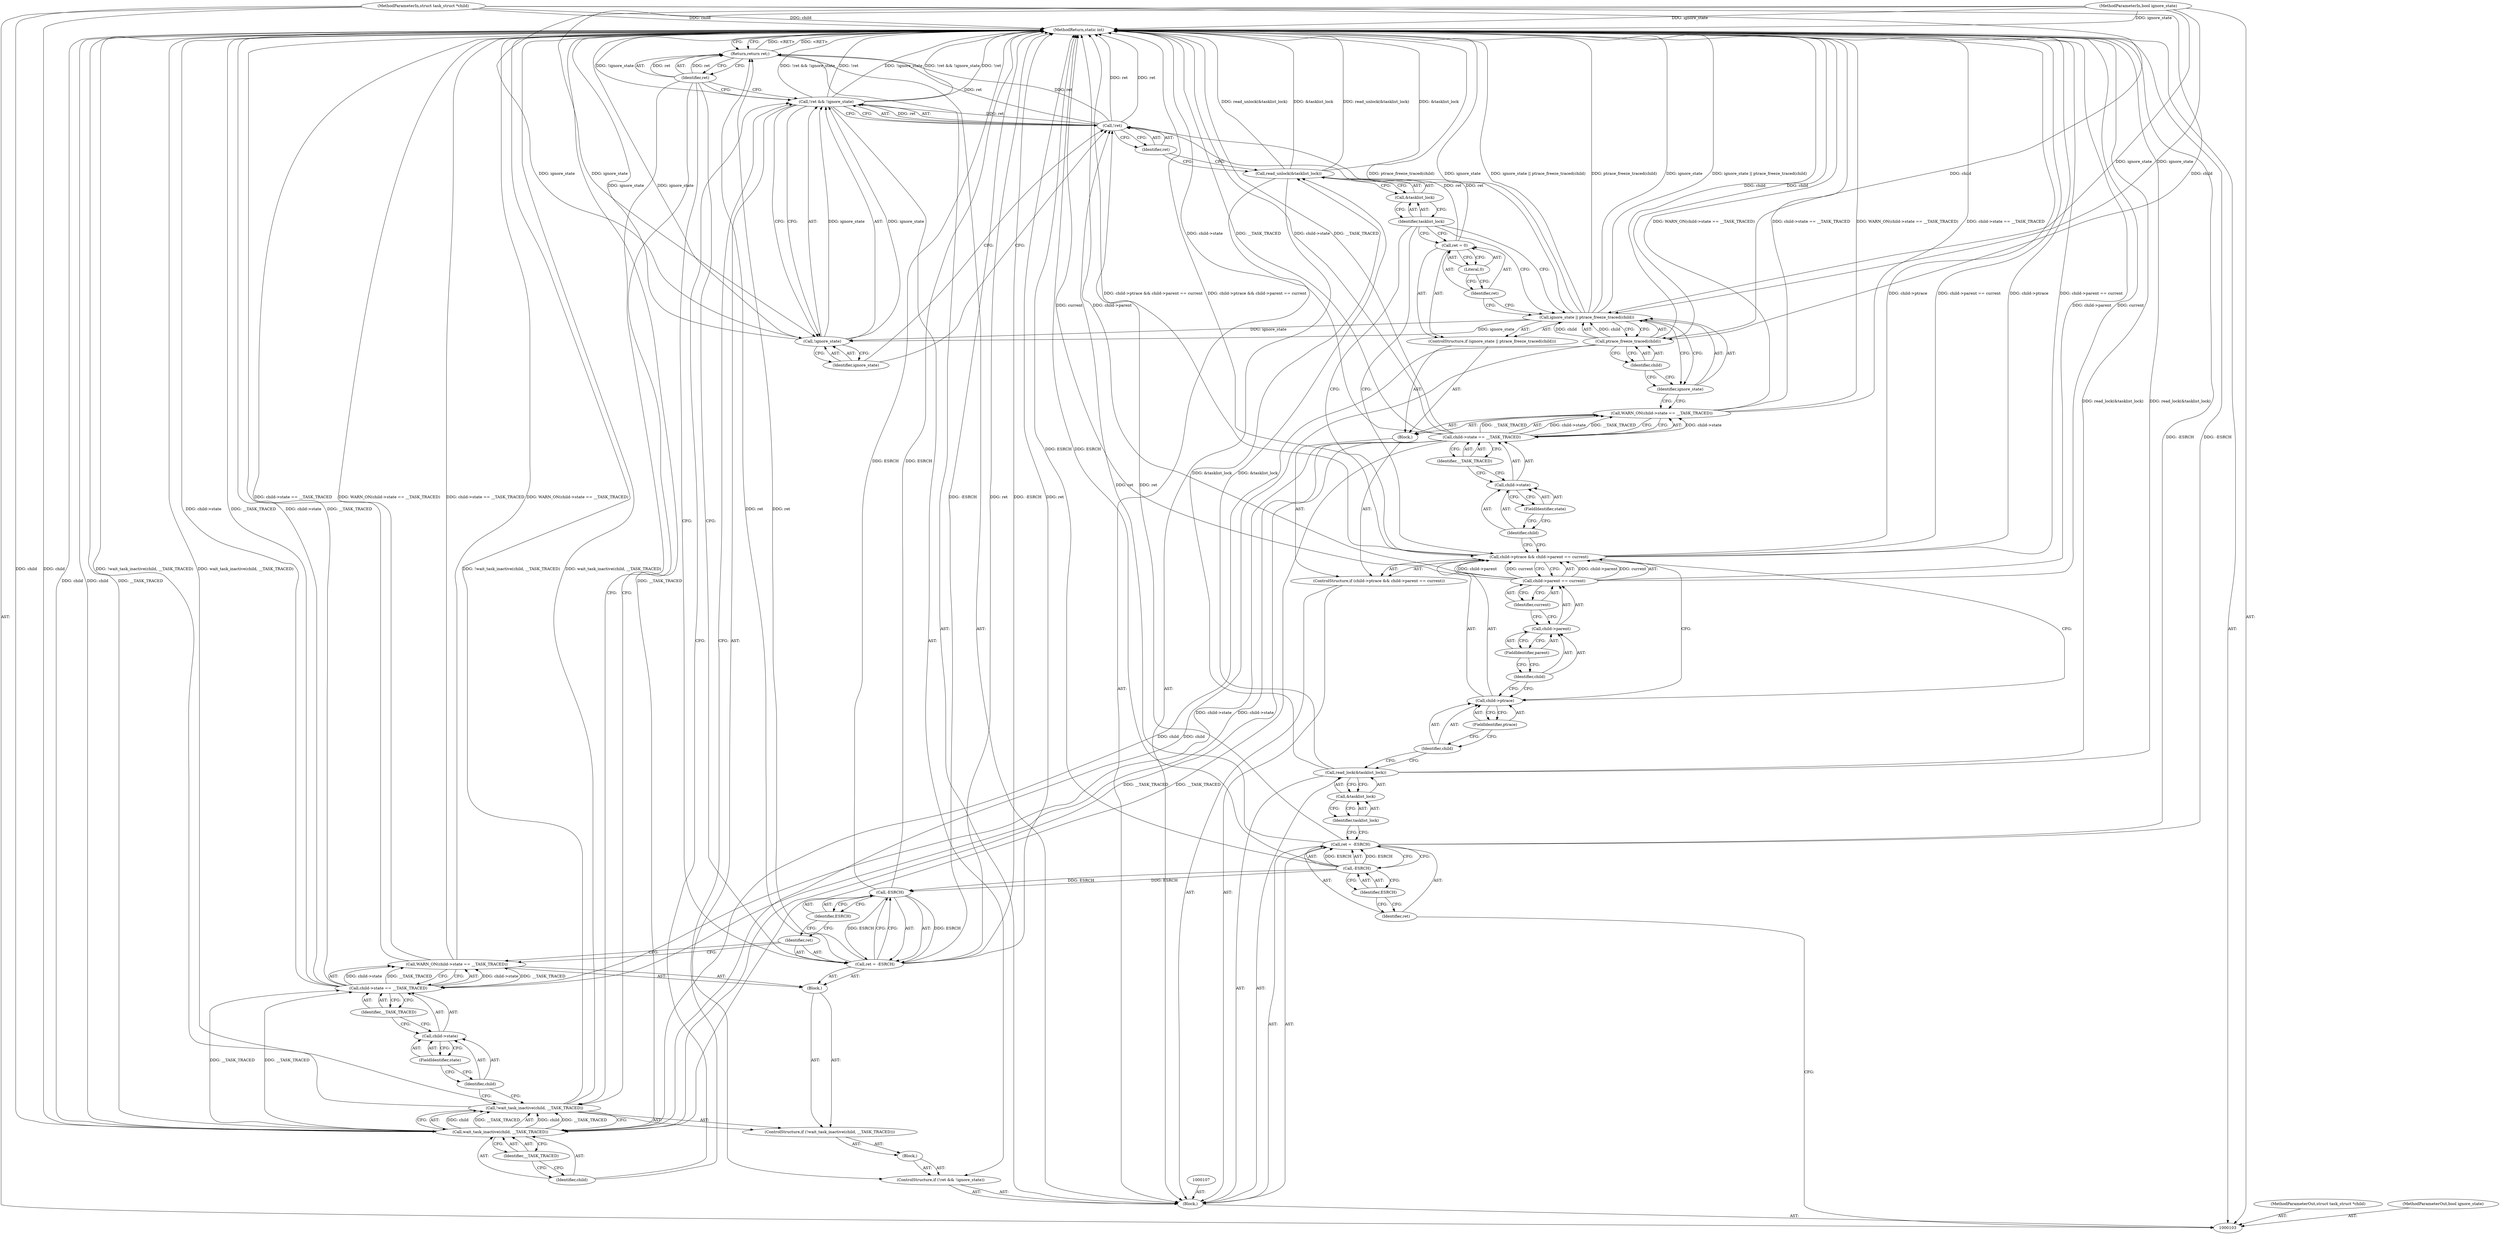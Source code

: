 digraph "0_linux_9899d11f654474d2d54ea52ceaa2a1f4db3abd68_2" {
"1000168" [label="(MethodReturn,static int)"];
"1000104" [label="(MethodParameterIn,struct task_struct *child)"];
"1000234" [label="(MethodParameterOut,struct task_struct *child)"];
"1000105" [label="(MethodParameterIn,bool ignore_state)"];
"1000235" [label="(MethodParameterOut,bool ignore_state)"];
"1000113" [label="(Call,&tasklist_lock)"];
"1000114" [label="(Identifier,tasklist_lock)"];
"1000112" [label="(Call,read_lock(&tasklist_lock))"];
"1000115" [label="(ControlStructure,if (child->ptrace && child->parent == current))"];
"1000119" [label="(FieldIdentifier,ptrace)"];
"1000120" [label="(Call,child->parent == current)"];
"1000121" [label="(Call,child->parent)"];
"1000122" [label="(Identifier,child)"];
"1000123" [label="(FieldIdentifier,parent)"];
"1000124" [label="(Identifier,current)"];
"1000125" [label="(Block,)"];
"1000116" [label="(Call,child->ptrace && child->parent == current)"];
"1000117" [label="(Call,child->ptrace)"];
"1000118" [label="(Identifier,child)"];
"1000127" [label="(Call,child->state == __TASK_TRACED)"];
"1000128" [label="(Call,child->state)"];
"1000129" [label="(Identifier,child)"];
"1000130" [label="(FieldIdentifier,state)"];
"1000126" [label="(Call,WARN_ON(child->state == __TASK_TRACED))"];
"1000131" [label="(Identifier,__TASK_TRACED)"];
"1000132" [label="(ControlStructure,if (ignore_state || ptrace_freeze_traced(child)))"];
"1000135" [label="(Call,ptrace_freeze_traced(child))"];
"1000136" [label="(Identifier,child)"];
"1000133" [label="(Call,ignore_state || ptrace_freeze_traced(child))"];
"1000134" [label="(Identifier,ignore_state)"];
"1000106" [label="(Block,)"];
"1000139" [label="(Literal,0)"];
"1000137" [label="(Call,ret = 0)"];
"1000138" [label="(Identifier,ret)"];
"1000141" [label="(Call,&tasklist_lock)"];
"1000142" [label="(Identifier,tasklist_lock)"];
"1000140" [label="(Call,read_unlock(&tasklist_lock))"];
"1000143" [label="(ControlStructure,if (!ret && !ignore_state))"];
"1000147" [label="(Call,!ignore_state)"];
"1000148" [label="(Identifier,ignore_state)"];
"1000149" [label="(Block,)"];
"1000144" [label="(Call,!ret && !ignore_state)"];
"1000145" [label="(Call,!ret)"];
"1000146" [label="(Identifier,ret)"];
"1000150" [label="(ControlStructure,if (!wait_task_inactive(child, __TASK_TRACED)))"];
"1000153" [label="(Identifier,child)"];
"1000154" [label="(Identifier,__TASK_TRACED)"];
"1000155" [label="(Block,)"];
"1000151" [label="(Call,!wait_task_inactive(child, __TASK_TRACED))"];
"1000152" [label="(Call,wait_task_inactive(child, __TASK_TRACED))"];
"1000110" [label="(Call,-ESRCH)"];
"1000111" [label="(Identifier,ESRCH)"];
"1000108" [label="(Call,ret = -ESRCH)"];
"1000109" [label="(Identifier,ret)"];
"1000157" [label="(Call,child->state == __TASK_TRACED)"];
"1000158" [label="(Call,child->state)"];
"1000159" [label="(Identifier,child)"];
"1000160" [label="(FieldIdentifier,state)"];
"1000161" [label="(Identifier,__TASK_TRACED)"];
"1000156" [label="(Call,WARN_ON(child->state == __TASK_TRACED))"];
"1000165" [label="(Identifier,ESRCH)"];
"1000162" [label="(Call,ret = -ESRCH)"];
"1000163" [label="(Identifier,ret)"];
"1000164" [label="(Call,-ESRCH)"];
"1000166" [label="(Return,return ret;)"];
"1000167" [label="(Identifier,ret)"];
"1000168" -> "1000103"  [label="AST: "];
"1000168" -> "1000166"  [label="CFG: "];
"1000116" -> "1000168"  [label="DDG: child->ptrace"];
"1000116" -> "1000168"  [label="DDG: child->parent == current"];
"1000116" -> "1000168"  [label="DDG: child->ptrace && child->parent == current"];
"1000151" -> "1000168"  [label="DDG: !wait_task_inactive(child, __TASK_TRACED)"];
"1000151" -> "1000168"  [label="DDG: wait_task_inactive(child, __TASK_TRACED)"];
"1000156" -> "1000168"  [label="DDG: child->state == __TASK_TRACED"];
"1000156" -> "1000168"  [label="DDG: WARN_ON(child->state == __TASK_TRACED)"];
"1000104" -> "1000168"  [label="DDG: child"];
"1000105" -> "1000168"  [label="DDG: ignore_state"];
"1000140" -> "1000168"  [label="DDG: &tasklist_lock"];
"1000140" -> "1000168"  [label="DDG: read_unlock(&tasklist_lock)"];
"1000120" -> "1000168"  [label="DDG: child->parent"];
"1000120" -> "1000168"  [label="DDG: current"];
"1000147" -> "1000168"  [label="DDG: ignore_state"];
"1000152" -> "1000168"  [label="DDG: __TASK_TRACED"];
"1000152" -> "1000168"  [label="DDG: child"];
"1000162" -> "1000168"  [label="DDG: -ESRCH"];
"1000162" -> "1000168"  [label="DDG: ret"];
"1000126" -> "1000168"  [label="DDG: WARN_ON(child->state == __TASK_TRACED)"];
"1000126" -> "1000168"  [label="DDG: child->state == __TASK_TRACED"];
"1000157" -> "1000168"  [label="DDG: child->state"];
"1000157" -> "1000168"  [label="DDG: __TASK_TRACED"];
"1000144" -> "1000168"  [label="DDG: !ret && !ignore_state"];
"1000144" -> "1000168"  [label="DDG: !ret"];
"1000144" -> "1000168"  [label="DDG: !ignore_state"];
"1000133" -> "1000168"  [label="DDG: ignore_state"];
"1000133" -> "1000168"  [label="DDG: ignore_state || ptrace_freeze_traced(child)"];
"1000133" -> "1000168"  [label="DDG: ptrace_freeze_traced(child)"];
"1000112" -> "1000168"  [label="DDG: read_lock(&tasklist_lock)"];
"1000108" -> "1000168"  [label="DDG: -ESRCH"];
"1000135" -> "1000168"  [label="DDG: child"];
"1000127" -> "1000168"  [label="DDG: child->state"];
"1000127" -> "1000168"  [label="DDG: __TASK_TRACED"];
"1000145" -> "1000168"  [label="DDG: ret"];
"1000110" -> "1000168"  [label="DDG: ESRCH"];
"1000164" -> "1000168"  [label="DDG: ESRCH"];
"1000166" -> "1000168"  [label="DDG: <RET>"];
"1000104" -> "1000103"  [label="AST: "];
"1000104" -> "1000168"  [label="DDG: child"];
"1000104" -> "1000135"  [label="DDG: child"];
"1000104" -> "1000152"  [label="DDG: child"];
"1000234" -> "1000103"  [label="AST: "];
"1000105" -> "1000103"  [label="AST: "];
"1000105" -> "1000168"  [label="DDG: ignore_state"];
"1000105" -> "1000133"  [label="DDG: ignore_state"];
"1000105" -> "1000147"  [label="DDG: ignore_state"];
"1000235" -> "1000103"  [label="AST: "];
"1000113" -> "1000112"  [label="AST: "];
"1000113" -> "1000114"  [label="CFG: "];
"1000114" -> "1000113"  [label="AST: "];
"1000112" -> "1000113"  [label="CFG: "];
"1000114" -> "1000113"  [label="AST: "];
"1000114" -> "1000108"  [label="CFG: "];
"1000113" -> "1000114"  [label="CFG: "];
"1000112" -> "1000106"  [label="AST: "];
"1000112" -> "1000113"  [label="CFG: "];
"1000113" -> "1000112"  [label="AST: "];
"1000118" -> "1000112"  [label="CFG: "];
"1000112" -> "1000168"  [label="DDG: read_lock(&tasklist_lock)"];
"1000112" -> "1000140"  [label="DDG: &tasklist_lock"];
"1000115" -> "1000106"  [label="AST: "];
"1000116" -> "1000115"  [label="AST: "];
"1000125" -> "1000115"  [label="AST: "];
"1000119" -> "1000117"  [label="AST: "];
"1000119" -> "1000118"  [label="CFG: "];
"1000117" -> "1000119"  [label="CFG: "];
"1000120" -> "1000116"  [label="AST: "];
"1000120" -> "1000124"  [label="CFG: "];
"1000121" -> "1000120"  [label="AST: "];
"1000124" -> "1000120"  [label="AST: "];
"1000116" -> "1000120"  [label="CFG: "];
"1000120" -> "1000168"  [label="DDG: child->parent"];
"1000120" -> "1000168"  [label="DDG: current"];
"1000120" -> "1000116"  [label="DDG: child->parent"];
"1000120" -> "1000116"  [label="DDG: current"];
"1000121" -> "1000120"  [label="AST: "];
"1000121" -> "1000123"  [label="CFG: "];
"1000122" -> "1000121"  [label="AST: "];
"1000123" -> "1000121"  [label="AST: "];
"1000124" -> "1000121"  [label="CFG: "];
"1000122" -> "1000121"  [label="AST: "];
"1000122" -> "1000117"  [label="CFG: "];
"1000123" -> "1000122"  [label="CFG: "];
"1000123" -> "1000121"  [label="AST: "];
"1000123" -> "1000122"  [label="CFG: "];
"1000121" -> "1000123"  [label="CFG: "];
"1000124" -> "1000120"  [label="AST: "];
"1000124" -> "1000121"  [label="CFG: "];
"1000120" -> "1000124"  [label="CFG: "];
"1000125" -> "1000115"  [label="AST: "];
"1000126" -> "1000125"  [label="AST: "];
"1000132" -> "1000125"  [label="AST: "];
"1000116" -> "1000115"  [label="AST: "];
"1000116" -> "1000117"  [label="CFG: "];
"1000116" -> "1000120"  [label="CFG: "];
"1000117" -> "1000116"  [label="AST: "];
"1000120" -> "1000116"  [label="AST: "];
"1000129" -> "1000116"  [label="CFG: "];
"1000142" -> "1000116"  [label="CFG: "];
"1000116" -> "1000168"  [label="DDG: child->ptrace"];
"1000116" -> "1000168"  [label="DDG: child->parent == current"];
"1000116" -> "1000168"  [label="DDG: child->ptrace && child->parent == current"];
"1000120" -> "1000116"  [label="DDG: child->parent"];
"1000120" -> "1000116"  [label="DDG: current"];
"1000117" -> "1000116"  [label="AST: "];
"1000117" -> "1000119"  [label="CFG: "];
"1000118" -> "1000117"  [label="AST: "];
"1000119" -> "1000117"  [label="AST: "];
"1000122" -> "1000117"  [label="CFG: "];
"1000116" -> "1000117"  [label="CFG: "];
"1000118" -> "1000117"  [label="AST: "];
"1000118" -> "1000112"  [label="CFG: "];
"1000119" -> "1000118"  [label="CFG: "];
"1000127" -> "1000126"  [label="AST: "];
"1000127" -> "1000131"  [label="CFG: "];
"1000128" -> "1000127"  [label="AST: "];
"1000131" -> "1000127"  [label="AST: "];
"1000126" -> "1000127"  [label="CFG: "];
"1000127" -> "1000168"  [label="DDG: child->state"];
"1000127" -> "1000168"  [label="DDG: __TASK_TRACED"];
"1000127" -> "1000126"  [label="DDG: child->state"];
"1000127" -> "1000126"  [label="DDG: __TASK_TRACED"];
"1000127" -> "1000152"  [label="DDG: __TASK_TRACED"];
"1000127" -> "1000157"  [label="DDG: child->state"];
"1000128" -> "1000127"  [label="AST: "];
"1000128" -> "1000130"  [label="CFG: "];
"1000129" -> "1000128"  [label="AST: "];
"1000130" -> "1000128"  [label="AST: "];
"1000131" -> "1000128"  [label="CFG: "];
"1000129" -> "1000128"  [label="AST: "];
"1000129" -> "1000116"  [label="CFG: "];
"1000130" -> "1000129"  [label="CFG: "];
"1000130" -> "1000128"  [label="AST: "];
"1000130" -> "1000129"  [label="CFG: "];
"1000128" -> "1000130"  [label="CFG: "];
"1000126" -> "1000125"  [label="AST: "];
"1000126" -> "1000127"  [label="CFG: "];
"1000127" -> "1000126"  [label="AST: "];
"1000134" -> "1000126"  [label="CFG: "];
"1000126" -> "1000168"  [label="DDG: WARN_ON(child->state == __TASK_TRACED)"];
"1000126" -> "1000168"  [label="DDG: child->state == __TASK_TRACED"];
"1000127" -> "1000126"  [label="DDG: child->state"];
"1000127" -> "1000126"  [label="DDG: __TASK_TRACED"];
"1000131" -> "1000127"  [label="AST: "];
"1000131" -> "1000128"  [label="CFG: "];
"1000127" -> "1000131"  [label="CFG: "];
"1000132" -> "1000125"  [label="AST: "];
"1000133" -> "1000132"  [label="AST: "];
"1000137" -> "1000132"  [label="AST: "];
"1000135" -> "1000133"  [label="AST: "];
"1000135" -> "1000136"  [label="CFG: "];
"1000136" -> "1000135"  [label="AST: "];
"1000133" -> "1000135"  [label="CFG: "];
"1000135" -> "1000168"  [label="DDG: child"];
"1000135" -> "1000133"  [label="DDG: child"];
"1000104" -> "1000135"  [label="DDG: child"];
"1000135" -> "1000152"  [label="DDG: child"];
"1000136" -> "1000135"  [label="AST: "];
"1000136" -> "1000134"  [label="CFG: "];
"1000135" -> "1000136"  [label="CFG: "];
"1000133" -> "1000132"  [label="AST: "];
"1000133" -> "1000134"  [label="CFG: "];
"1000133" -> "1000135"  [label="CFG: "];
"1000134" -> "1000133"  [label="AST: "];
"1000135" -> "1000133"  [label="AST: "];
"1000138" -> "1000133"  [label="CFG: "];
"1000142" -> "1000133"  [label="CFG: "];
"1000133" -> "1000168"  [label="DDG: ignore_state"];
"1000133" -> "1000168"  [label="DDG: ignore_state || ptrace_freeze_traced(child)"];
"1000133" -> "1000168"  [label="DDG: ptrace_freeze_traced(child)"];
"1000105" -> "1000133"  [label="DDG: ignore_state"];
"1000135" -> "1000133"  [label="DDG: child"];
"1000133" -> "1000147"  [label="DDG: ignore_state"];
"1000134" -> "1000133"  [label="AST: "];
"1000134" -> "1000126"  [label="CFG: "];
"1000136" -> "1000134"  [label="CFG: "];
"1000133" -> "1000134"  [label="CFG: "];
"1000106" -> "1000103"  [label="AST: "];
"1000107" -> "1000106"  [label="AST: "];
"1000108" -> "1000106"  [label="AST: "];
"1000112" -> "1000106"  [label="AST: "];
"1000115" -> "1000106"  [label="AST: "];
"1000140" -> "1000106"  [label="AST: "];
"1000143" -> "1000106"  [label="AST: "];
"1000166" -> "1000106"  [label="AST: "];
"1000139" -> "1000137"  [label="AST: "];
"1000139" -> "1000138"  [label="CFG: "];
"1000137" -> "1000139"  [label="CFG: "];
"1000137" -> "1000132"  [label="AST: "];
"1000137" -> "1000139"  [label="CFG: "];
"1000138" -> "1000137"  [label="AST: "];
"1000139" -> "1000137"  [label="AST: "];
"1000142" -> "1000137"  [label="CFG: "];
"1000137" -> "1000145"  [label="DDG: ret"];
"1000138" -> "1000137"  [label="AST: "];
"1000138" -> "1000133"  [label="CFG: "];
"1000139" -> "1000138"  [label="CFG: "];
"1000141" -> "1000140"  [label="AST: "];
"1000141" -> "1000142"  [label="CFG: "];
"1000142" -> "1000141"  [label="AST: "];
"1000140" -> "1000141"  [label="CFG: "];
"1000142" -> "1000141"  [label="AST: "];
"1000142" -> "1000137"  [label="CFG: "];
"1000142" -> "1000133"  [label="CFG: "];
"1000142" -> "1000116"  [label="CFG: "];
"1000141" -> "1000142"  [label="CFG: "];
"1000140" -> "1000106"  [label="AST: "];
"1000140" -> "1000141"  [label="CFG: "];
"1000141" -> "1000140"  [label="AST: "];
"1000146" -> "1000140"  [label="CFG: "];
"1000140" -> "1000168"  [label="DDG: &tasklist_lock"];
"1000140" -> "1000168"  [label="DDG: read_unlock(&tasklist_lock)"];
"1000112" -> "1000140"  [label="DDG: &tasklist_lock"];
"1000143" -> "1000106"  [label="AST: "];
"1000144" -> "1000143"  [label="AST: "];
"1000149" -> "1000143"  [label="AST: "];
"1000147" -> "1000144"  [label="AST: "];
"1000147" -> "1000148"  [label="CFG: "];
"1000148" -> "1000147"  [label="AST: "];
"1000144" -> "1000147"  [label="CFG: "];
"1000147" -> "1000168"  [label="DDG: ignore_state"];
"1000147" -> "1000144"  [label="DDG: ignore_state"];
"1000133" -> "1000147"  [label="DDG: ignore_state"];
"1000105" -> "1000147"  [label="DDG: ignore_state"];
"1000148" -> "1000147"  [label="AST: "];
"1000148" -> "1000145"  [label="CFG: "];
"1000147" -> "1000148"  [label="CFG: "];
"1000149" -> "1000143"  [label="AST: "];
"1000150" -> "1000149"  [label="AST: "];
"1000144" -> "1000143"  [label="AST: "];
"1000144" -> "1000145"  [label="CFG: "];
"1000144" -> "1000147"  [label="CFG: "];
"1000145" -> "1000144"  [label="AST: "];
"1000147" -> "1000144"  [label="AST: "];
"1000153" -> "1000144"  [label="CFG: "];
"1000167" -> "1000144"  [label="CFG: "];
"1000144" -> "1000168"  [label="DDG: !ret && !ignore_state"];
"1000144" -> "1000168"  [label="DDG: !ret"];
"1000144" -> "1000168"  [label="DDG: !ignore_state"];
"1000145" -> "1000144"  [label="DDG: ret"];
"1000147" -> "1000144"  [label="DDG: ignore_state"];
"1000145" -> "1000144"  [label="AST: "];
"1000145" -> "1000146"  [label="CFG: "];
"1000146" -> "1000145"  [label="AST: "];
"1000148" -> "1000145"  [label="CFG: "];
"1000144" -> "1000145"  [label="CFG: "];
"1000145" -> "1000168"  [label="DDG: ret"];
"1000145" -> "1000144"  [label="DDG: ret"];
"1000137" -> "1000145"  [label="DDG: ret"];
"1000108" -> "1000145"  [label="DDG: ret"];
"1000145" -> "1000166"  [label="DDG: ret"];
"1000146" -> "1000145"  [label="AST: "];
"1000146" -> "1000140"  [label="CFG: "];
"1000145" -> "1000146"  [label="CFG: "];
"1000150" -> "1000149"  [label="AST: "];
"1000151" -> "1000150"  [label="AST: "];
"1000155" -> "1000150"  [label="AST: "];
"1000153" -> "1000152"  [label="AST: "];
"1000153" -> "1000144"  [label="CFG: "];
"1000154" -> "1000153"  [label="CFG: "];
"1000154" -> "1000152"  [label="AST: "];
"1000154" -> "1000153"  [label="CFG: "];
"1000152" -> "1000154"  [label="CFG: "];
"1000155" -> "1000150"  [label="AST: "];
"1000156" -> "1000155"  [label="AST: "];
"1000162" -> "1000155"  [label="AST: "];
"1000151" -> "1000150"  [label="AST: "];
"1000151" -> "1000152"  [label="CFG: "];
"1000152" -> "1000151"  [label="AST: "];
"1000159" -> "1000151"  [label="CFG: "];
"1000167" -> "1000151"  [label="CFG: "];
"1000151" -> "1000168"  [label="DDG: !wait_task_inactive(child, __TASK_TRACED)"];
"1000151" -> "1000168"  [label="DDG: wait_task_inactive(child, __TASK_TRACED)"];
"1000152" -> "1000151"  [label="DDG: child"];
"1000152" -> "1000151"  [label="DDG: __TASK_TRACED"];
"1000152" -> "1000151"  [label="AST: "];
"1000152" -> "1000154"  [label="CFG: "];
"1000153" -> "1000152"  [label="AST: "];
"1000154" -> "1000152"  [label="AST: "];
"1000151" -> "1000152"  [label="CFG: "];
"1000152" -> "1000168"  [label="DDG: __TASK_TRACED"];
"1000152" -> "1000168"  [label="DDG: child"];
"1000152" -> "1000151"  [label="DDG: child"];
"1000152" -> "1000151"  [label="DDG: __TASK_TRACED"];
"1000135" -> "1000152"  [label="DDG: child"];
"1000104" -> "1000152"  [label="DDG: child"];
"1000127" -> "1000152"  [label="DDG: __TASK_TRACED"];
"1000152" -> "1000157"  [label="DDG: __TASK_TRACED"];
"1000110" -> "1000108"  [label="AST: "];
"1000110" -> "1000111"  [label="CFG: "];
"1000111" -> "1000110"  [label="AST: "];
"1000108" -> "1000110"  [label="CFG: "];
"1000110" -> "1000168"  [label="DDG: ESRCH"];
"1000110" -> "1000108"  [label="DDG: ESRCH"];
"1000110" -> "1000164"  [label="DDG: ESRCH"];
"1000111" -> "1000110"  [label="AST: "];
"1000111" -> "1000109"  [label="CFG: "];
"1000110" -> "1000111"  [label="CFG: "];
"1000108" -> "1000106"  [label="AST: "];
"1000108" -> "1000110"  [label="CFG: "];
"1000109" -> "1000108"  [label="AST: "];
"1000110" -> "1000108"  [label="AST: "];
"1000114" -> "1000108"  [label="CFG: "];
"1000108" -> "1000168"  [label="DDG: -ESRCH"];
"1000110" -> "1000108"  [label="DDG: ESRCH"];
"1000108" -> "1000145"  [label="DDG: ret"];
"1000109" -> "1000108"  [label="AST: "];
"1000109" -> "1000103"  [label="CFG: "];
"1000111" -> "1000109"  [label="CFG: "];
"1000157" -> "1000156"  [label="AST: "];
"1000157" -> "1000161"  [label="CFG: "];
"1000158" -> "1000157"  [label="AST: "];
"1000161" -> "1000157"  [label="AST: "];
"1000156" -> "1000157"  [label="CFG: "];
"1000157" -> "1000168"  [label="DDG: child->state"];
"1000157" -> "1000168"  [label="DDG: __TASK_TRACED"];
"1000157" -> "1000156"  [label="DDG: child->state"];
"1000157" -> "1000156"  [label="DDG: __TASK_TRACED"];
"1000127" -> "1000157"  [label="DDG: child->state"];
"1000152" -> "1000157"  [label="DDG: __TASK_TRACED"];
"1000158" -> "1000157"  [label="AST: "];
"1000158" -> "1000160"  [label="CFG: "];
"1000159" -> "1000158"  [label="AST: "];
"1000160" -> "1000158"  [label="AST: "];
"1000161" -> "1000158"  [label="CFG: "];
"1000159" -> "1000158"  [label="AST: "];
"1000159" -> "1000151"  [label="CFG: "];
"1000160" -> "1000159"  [label="CFG: "];
"1000160" -> "1000158"  [label="AST: "];
"1000160" -> "1000159"  [label="CFG: "];
"1000158" -> "1000160"  [label="CFG: "];
"1000161" -> "1000157"  [label="AST: "];
"1000161" -> "1000158"  [label="CFG: "];
"1000157" -> "1000161"  [label="CFG: "];
"1000156" -> "1000155"  [label="AST: "];
"1000156" -> "1000157"  [label="CFG: "];
"1000157" -> "1000156"  [label="AST: "];
"1000163" -> "1000156"  [label="CFG: "];
"1000156" -> "1000168"  [label="DDG: child->state == __TASK_TRACED"];
"1000156" -> "1000168"  [label="DDG: WARN_ON(child->state == __TASK_TRACED)"];
"1000157" -> "1000156"  [label="DDG: child->state"];
"1000157" -> "1000156"  [label="DDG: __TASK_TRACED"];
"1000165" -> "1000164"  [label="AST: "];
"1000165" -> "1000163"  [label="CFG: "];
"1000164" -> "1000165"  [label="CFG: "];
"1000162" -> "1000155"  [label="AST: "];
"1000162" -> "1000164"  [label="CFG: "];
"1000163" -> "1000162"  [label="AST: "];
"1000164" -> "1000162"  [label="AST: "];
"1000167" -> "1000162"  [label="CFG: "];
"1000162" -> "1000168"  [label="DDG: -ESRCH"];
"1000162" -> "1000168"  [label="DDG: ret"];
"1000164" -> "1000162"  [label="DDG: ESRCH"];
"1000162" -> "1000166"  [label="DDG: ret"];
"1000163" -> "1000162"  [label="AST: "];
"1000163" -> "1000156"  [label="CFG: "];
"1000165" -> "1000163"  [label="CFG: "];
"1000164" -> "1000162"  [label="AST: "];
"1000164" -> "1000165"  [label="CFG: "];
"1000165" -> "1000164"  [label="AST: "];
"1000162" -> "1000164"  [label="CFG: "];
"1000164" -> "1000168"  [label="DDG: ESRCH"];
"1000164" -> "1000162"  [label="DDG: ESRCH"];
"1000110" -> "1000164"  [label="DDG: ESRCH"];
"1000166" -> "1000106"  [label="AST: "];
"1000166" -> "1000167"  [label="CFG: "];
"1000167" -> "1000166"  [label="AST: "];
"1000168" -> "1000166"  [label="CFG: "];
"1000166" -> "1000168"  [label="DDG: <RET>"];
"1000167" -> "1000166"  [label="DDG: ret"];
"1000162" -> "1000166"  [label="DDG: ret"];
"1000145" -> "1000166"  [label="DDG: ret"];
"1000167" -> "1000166"  [label="AST: "];
"1000167" -> "1000162"  [label="CFG: "];
"1000167" -> "1000151"  [label="CFG: "];
"1000167" -> "1000144"  [label="CFG: "];
"1000166" -> "1000167"  [label="CFG: "];
"1000167" -> "1000166"  [label="DDG: ret"];
}

